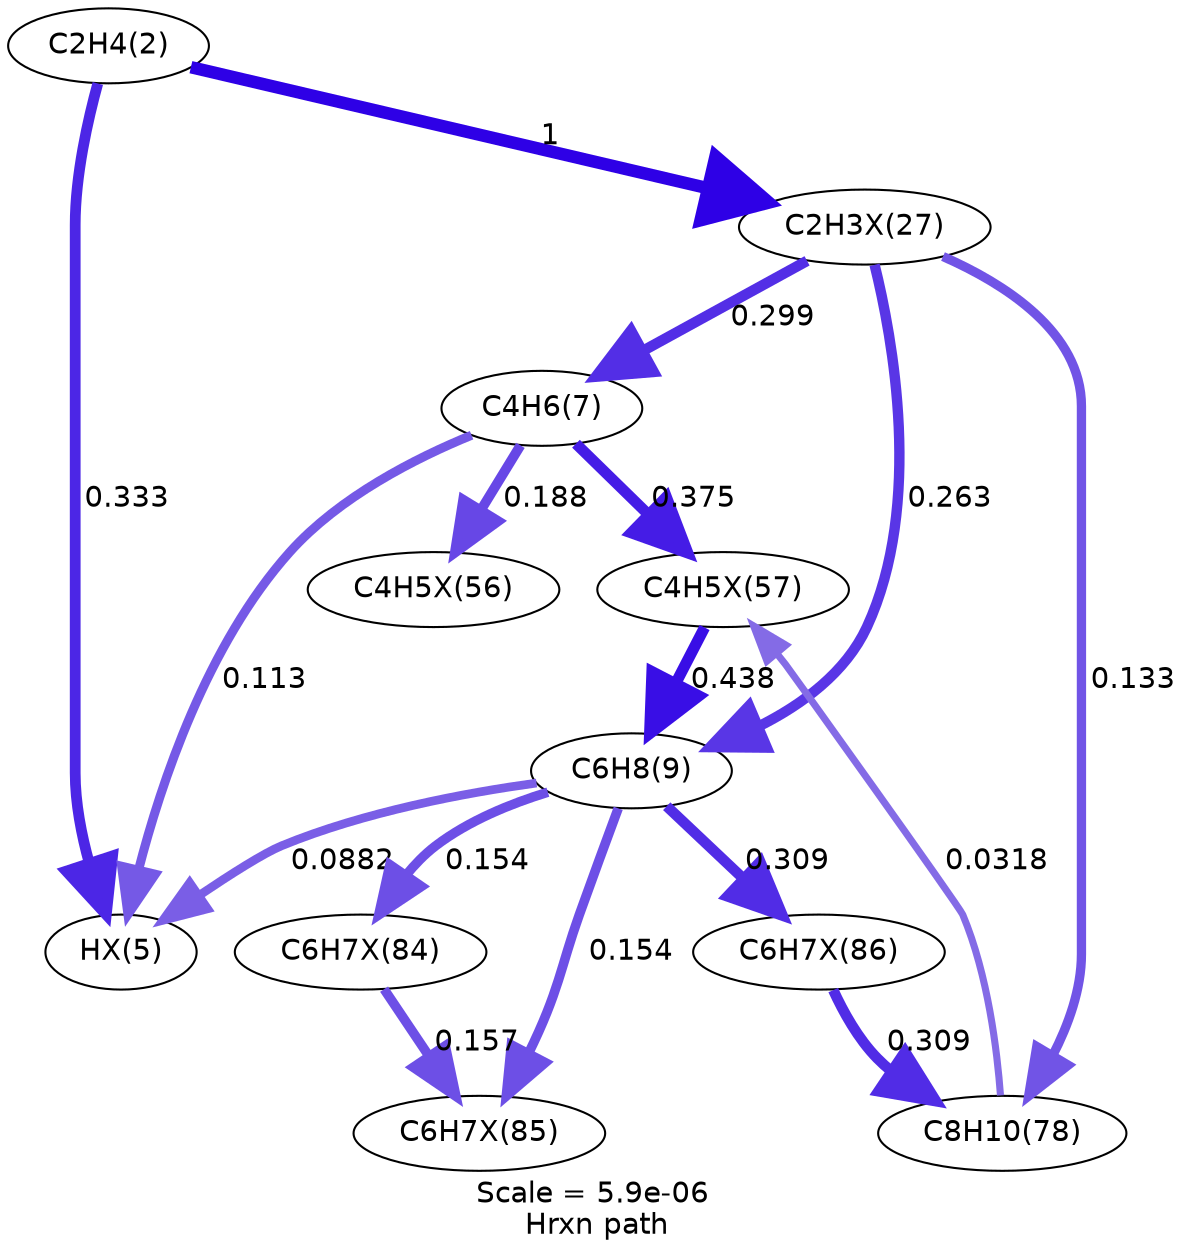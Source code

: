 digraph reaction_paths {
center=1;
s5 -> s69[fontname="Helvetica", style="setlinewidth(5.17)", arrowsize=2.59, color="0.7, 0.833, 0.9"
, label=" 0.333"];
s5 -> s70[fontname="Helvetica", style="setlinewidth(6)", arrowsize=3, color="0.7, 1.5, 0.9"
, label=" 1"];
s8 -> s69[fontname="Helvetica", style="setlinewidth(4.35)", arrowsize=2.18, color="0.7, 0.613, 0.9"
, label=" 0.113"];
s9 -> s69[fontname="Helvetica", style="setlinewidth(4.17)", arrowsize=2.08, color="0.7, 0.588, 0.9"
, label=" 0.0882"];
s70 -> s8[fontname="Helvetica", style="setlinewidth(5.09)", arrowsize=2.54, color="0.7, 0.799, 0.9"
, label=" 0.299"];
s70 -> s9[fontname="Helvetica", style="setlinewidth(4.99)", arrowsize=2.5, color="0.7, 0.763, 0.9"
, label=" 0.263"];
s70 -> s11[fontname="Helvetica", style="setlinewidth(4.47)", arrowsize=2.24, color="0.7, 0.633, 0.9"
, label=" 0.133"];
s8 -> s86[fontname="Helvetica", style="setlinewidth(5.26)", arrowsize=2.63, color="0.7, 0.875, 0.9"
, label=" 0.375"];
s8 -> s85[fontname="Helvetica", style="setlinewidth(4.74)", arrowsize=2.37, color="0.7, 0.688, 0.9"
, label=" 0.188"];
s86 -> s9[fontname="Helvetica", style="setlinewidth(5.38)", arrowsize=2.69, color="0.7, 0.938, 0.9"
, label=" 0.438"];
s11 -> s86[fontname="Helvetica", style="setlinewidth(3.4)", arrowsize=1.7, color="0.7, 0.532, 0.9"
, label=" 0.0318"];
s9 -> s94[fontname="Helvetica", style="setlinewidth(5.11)", arrowsize=2.56, color="0.7, 0.809, 0.9"
, label=" 0.309"];
s9 -> s93[fontname="Helvetica", style="setlinewidth(4.59)", arrowsize=2.29, color="0.7, 0.654, 0.9"
, label=" 0.154"];
s9 -> s92[fontname="Helvetica", style="setlinewidth(4.59)", arrowsize=2.29, color="0.7, 0.654, 0.9"
, label=" 0.154"];
s94 -> s11[fontname="Helvetica", style="setlinewidth(5.11)", arrowsize=2.56, color="0.7, 0.809, 0.9"
, label=" 0.309"];
s92 -> s93[fontname="Helvetica", style="setlinewidth(4.6)", arrowsize=2.3, color="0.7, 0.657, 0.9"
, label=" 0.157"];
s5 [ fontname="Helvetica", label="C2H4(2)"];
s8 [ fontname="Helvetica", label="C4H6(7)"];
s9 [ fontname="Helvetica", label="C6H8(9)"];
s11 [ fontname="Helvetica", label="C8H10(78)"];
s69 [ fontname="Helvetica", label="HX(5)"];
s70 [ fontname="Helvetica", label="C2H3X(27)"];
s85 [ fontname="Helvetica", label="C4H5X(56)"];
s86 [ fontname="Helvetica", label="C4H5X(57)"];
s92 [ fontname="Helvetica", label="C6H7X(84)"];
s93 [ fontname="Helvetica", label="C6H7X(85)"];
s94 [ fontname="Helvetica", label="C6H7X(86)"];
 label = "Scale = 5.9e-06\l Hrxn path";
 fontname = "Helvetica";
}
